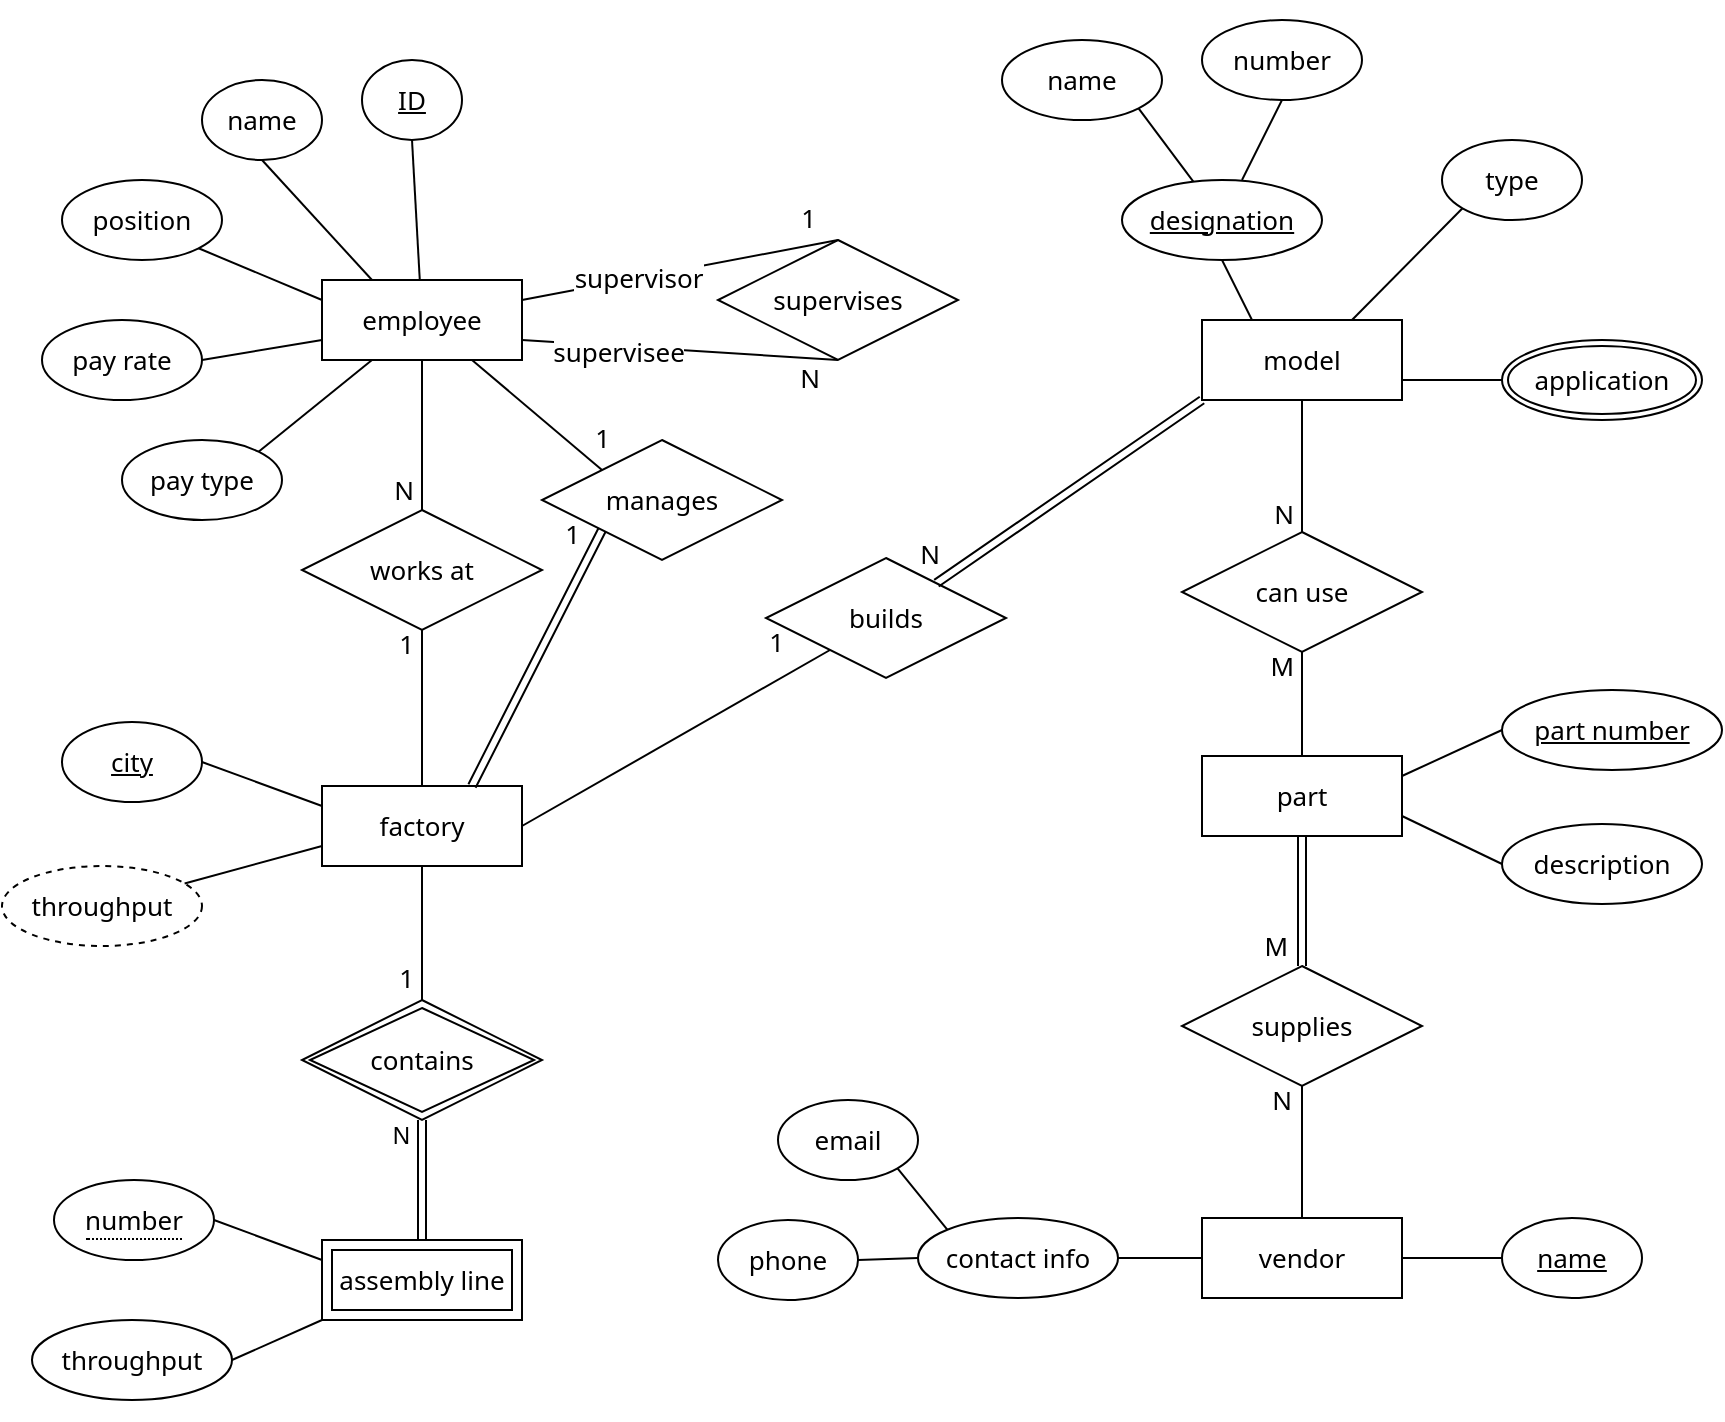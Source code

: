 <mxfile version="15.5.4" type="device"><diagram id="R2lEEEUBdFMjLlhIrx00" name="Page-1"><mxGraphModel dx="1422" dy="657" grid="1" gridSize="10" guides="1" tooltips="1" connect="1" arrows="1" fold="1" page="1" pageScale="1" pageWidth="850" pageHeight="1100" math="0" shadow="0" extFonts="Permanent Marker^https://fonts.googleapis.com/css?family=Permanent+Marker"><root><mxCell id="0"/><mxCell id="1" parent="0"/><mxCell id="ZgKFdhLjTGqCJ71-1xwb-3" value="" style="rounded=0;whiteSpace=wrap;html=1;fontFamily=Noto Sans;fontSource=https%3A%2F%2Ffonts.googleapis.com%2Fcss%3Ffamily%3DNoto%2BSans;strokeColor=none;fillColor=none;" vertex="1" parent="1"><mxGeometry x="665" y="30" width="30" height="20" as="geometry"/></mxCell><mxCell id="ZgKFdhLjTGqCJ71-1xwb-4" value="" style="rounded=0;whiteSpace=wrap;html=1;fontFamily=Noto Sans;fontSource=https%3A%2F%2Ffonts.googleapis.com%2Fcss%3Ffamily%3DNoto%2BSans;strokeColor=none;fillColor=none;" vertex="1" parent="1"><mxGeometry x="95" y="720" width="30" height="20" as="geometry"/></mxCell><mxCell id="fC1hcsIoNDYLjIuKjTgR-1" value="employee" style="whiteSpace=wrap;html=1;align=center;fontSize=13;fontFamily=Noto Sans;fontSource=https%3A%2F%2Ffonts.googleapis.com%2Fcss%3Ffamily%3DNoto%2BSans;" parent="1" vertex="1"><mxGeometry x="200" y="170" width="100" height="40" as="geometry"/></mxCell><mxCell id="fC1hcsIoNDYLjIuKjTgR-2" value="name" style="ellipse;whiteSpace=wrap;html=1;align=center;fontSize=13;fontFamily=Noto Sans;fontSource=https%3A%2F%2Ffonts.googleapis.com%2Fcss%3Ffamily%3DNoto%2BSans;" parent="1" vertex="1"><mxGeometry x="140" y="70" width="60" height="40" as="geometry"/></mxCell><mxCell id="fC1hcsIoNDYLjIuKjTgR-5" value="ID" style="ellipse;whiteSpace=wrap;html=1;align=center;fontStyle=4;fontSize=13;fontFamily=Noto Sans;fontSource=https%3A%2F%2Ffonts.googleapis.com%2Fcss%3Ffamily%3DNoto%2BSans;" parent="1" vertex="1"><mxGeometry x="220" y="60" width="50" height="40" as="geometry"/></mxCell><mxCell id="fC1hcsIoNDYLjIuKjTgR-8" value="" style="endArrow=none;html=1;rounded=0;exitX=0.5;exitY=1;exitDx=0;exitDy=0;fontSize=13;fontFamily=Noto Sans;fontSource=https%3A%2F%2Ffonts.googleapis.com%2Fcss%3Ffamily%3DNoto%2BSans;" parent="1" source="fC1hcsIoNDYLjIuKjTgR-5" target="fC1hcsIoNDYLjIuKjTgR-1" edge="1"><mxGeometry relative="1" as="geometry"><mxPoint x="340" y="300" as="sourcePoint"/><mxPoint x="500" y="300" as="targetPoint"/></mxGeometry></mxCell><mxCell id="fC1hcsIoNDYLjIuKjTgR-9" value="" style="endArrow=none;html=1;rounded=0;exitX=0.5;exitY=1;exitDx=0;exitDy=0;entryX=0.25;entryY=0;entryDx=0;entryDy=0;fontSize=13;fontFamily=Noto Sans;fontSource=https%3A%2F%2Ffonts.googleapis.com%2Fcss%3Ffamily%3DNoto%2BSans;" parent="1" source="fC1hcsIoNDYLjIuKjTgR-2" target="fC1hcsIoNDYLjIuKjTgR-1" edge="1"><mxGeometry relative="1" as="geometry"><mxPoint x="180" y="120" as="sourcePoint"/><mxPoint x="183.889" y="190" as="targetPoint"/></mxGeometry></mxCell><mxCell id="fC1hcsIoNDYLjIuKjTgR-12" value="position" style="ellipse;whiteSpace=wrap;html=1;align=center;fontSize=13;fontFamily=Noto Sans;fontSource=https%3A%2F%2Ffonts.googleapis.com%2Fcss%3Ffamily%3DNoto%2BSans;" parent="1" vertex="1"><mxGeometry x="70" y="120" width="80" height="40" as="geometry"/></mxCell><mxCell id="fC1hcsIoNDYLjIuKjTgR-13" value="" style="endArrow=none;html=1;rounded=0;exitX=1;exitY=1;exitDx=0;exitDy=0;entryX=0;entryY=0.25;entryDx=0;entryDy=0;fontSize=13;fontFamily=Noto Sans;fontSource=https%3A%2F%2Ffonts.googleapis.com%2Fcss%3Ffamily%3DNoto%2BSans;" parent="1" source="fC1hcsIoNDYLjIuKjTgR-12" target="fC1hcsIoNDYLjIuKjTgR-1" edge="1"><mxGeometry relative="1" as="geometry"><mxPoint x="180" y="130" as="sourcePoint"/><mxPoint x="235" y="180" as="targetPoint"/></mxGeometry></mxCell><mxCell id="fC1hcsIoNDYLjIuKjTgR-14" value="pay rate" style="ellipse;whiteSpace=wrap;html=1;align=center;fontSize=13;fontFamily=Noto Sans;fontSource=https%3A%2F%2Ffonts.googleapis.com%2Fcss%3Ffamily%3DNoto%2BSans;" parent="1" vertex="1"><mxGeometry x="60" y="190" width="80" height="40" as="geometry"/></mxCell><mxCell id="fC1hcsIoNDYLjIuKjTgR-17" value="" style="endArrow=none;html=1;rounded=0;exitX=1;exitY=0.5;exitDx=0;exitDy=0;entryX=0;entryY=0.75;entryDx=0;entryDy=0;fontSize=13;fontFamily=Noto Sans;fontSource=https%3A%2F%2Ffonts.googleapis.com%2Fcss%3Ffamily%3DNoto%2BSans;" parent="1" source="fC1hcsIoNDYLjIuKjTgR-14" target="fC1hcsIoNDYLjIuKjTgR-1" edge="1"><mxGeometry relative="1" as="geometry"><mxPoint x="148.284" y="164.142" as="sourcePoint"/><mxPoint x="210" y="190" as="targetPoint"/></mxGeometry></mxCell><mxCell id="fC1hcsIoNDYLjIuKjTgR-18" value="pay type" style="ellipse;whiteSpace=wrap;html=1;align=center;fontSize=13;fontFamily=Noto Sans;fontSource=https%3A%2F%2Ffonts.googleapis.com%2Fcss%3Ffamily%3DNoto%2BSans;" parent="1" vertex="1"><mxGeometry x="100" y="250" width="80" height="40" as="geometry"/></mxCell><mxCell id="fC1hcsIoNDYLjIuKjTgR-19" value="" style="endArrow=none;html=1;rounded=0;entryX=0.25;entryY=1;entryDx=0;entryDy=0;exitX=1;exitY=0;exitDx=0;exitDy=0;fontSize=13;fontFamily=Noto Sans;fontSource=https%3A%2F%2Ffonts.googleapis.com%2Fcss%3Ffamily%3DNoto%2BSans;" parent="1" source="fC1hcsIoNDYLjIuKjTgR-18" target="fC1hcsIoNDYLjIuKjTgR-1" edge="1"><mxGeometry relative="1" as="geometry"><mxPoint x="160" y="260" as="sourcePoint"/><mxPoint x="210" y="210" as="targetPoint"/></mxGeometry></mxCell><mxCell id="fC1hcsIoNDYLjIuKjTgR-20" value="works at" style="shape=rhombus;perimeter=rhombusPerimeter;whiteSpace=wrap;html=1;align=center;fontSize=13;fontFamily=Noto Sans;fontSource=https%3A%2F%2Ffonts.googleapis.com%2Fcss%3Ffamily%3DNoto%2BSans;" parent="1" vertex="1"><mxGeometry x="190" y="285" width="120" height="60" as="geometry"/></mxCell><mxCell id="fC1hcsIoNDYLjIuKjTgR-21" value="factory" style="whiteSpace=wrap;html=1;align=center;fontSize=13;fontFamily=Noto Sans;fontSource=https%3A%2F%2Ffonts.googleapis.com%2Fcss%3Ffamily%3DNoto%2BSans;" parent="1" vertex="1"><mxGeometry x="200" y="423" width="100" height="40" as="geometry"/></mxCell><mxCell id="fC1hcsIoNDYLjIuKjTgR-22" value="" style="endArrow=none;html=1;rounded=0;exitX=0.5;exitY=1;exitDx=0;exitDy=0;entryX=0.5;entryY=0;entryDx=0;entryDy=0;fontSize=13;fontFamily=Noto Sans;fontSource=https%3A%2F%2Ffonts.googleapis.com%2Fcss%3Ffamily%3DNoto%2BSans;" parent="1" source="fC1hcsIoNDYLjIuKjTgR-1" target="fC1hcsIoNDYLjIuKjTgR-20" edge="1"><mxGeometry relative="1" as="geometry"><mxPoint x="340" y="300" as="sourcePoint"/><mxPoint x="500" y="300" as="targetPoint"/></mxGeometry></mxCell><mxCell id="fC1hcsIoNDYLjIuKjTgR-23" value="N" style="resizable=0;html=1;align=right;verticalAlign=bottom;fontSize=13;fontFamily=Noto Sans;fontSource=https%3A%2F%2Ffonts.googleapis.com%2Fcss%3Ffamily%3DNoto%2BSans;" parent="fC1hcsIoNDYLjIuKjTgR-22" connectable="0" vertex="1"><mxGeometry x="1" relative="1" as="geometry"><mxPoint x="-4" as="offset"/></mxGeometry></mxCell><mxCell id="fC1hcsIoNDYLjIuKjTgR-24" value="" style="endArrow=none;html=1;rounded=0;exitX=0.5;exitY=0;exitDx=0;exitDy=0;fontSize=13;fontFamily=Noto Sans;fontSource=https%3A%2F%2Ffonts.googleapis.com%2Fcss%3Ffamily%3DNoto%2BSans;" parent="1" source="fC1hcsIoNDYLjIuKjTgR-21" target="fC1hcsIoNDYLjIuKjTgR-20" edge="1"><mxGeometry relative="1" as="geometry"><mxPoint x="340" y="300" as="sourcePoint"/><mxPoint x="250" y="380" as="targetPoint"/></mxGeometry></mxCell><mxCell id="fC1hcsIoNDYLjIuKjTgR-25" value="1" style="resizable=0;html=1;align=right;verticalAlign=bottom;rotation=0;fontSize=13;fontFamily=Noto Sans;fontSource=https%3A%2F%2Ffonts.googleapis.com%2Fcss%3Ffamily%3DNoto%2BSans;" parent="fC1hcsIoNDYLjIuKjTgR-24" connectable="0" vertex="1"><mxGeometry x="1" relative="1" as="geometry"><mxPoint x="-4" y="17" as="offset"/></mxGeometry></mxCell><mxCell id="fC1hcsIoNDYLjIuKjTgR-26" value="manages" style="shape=rhombus;perimeter=rhombusPerimeter;whiteSpace=wrap;html=1;align=center;fontSize=13;fontFamily=Noto Sans;fontSource=https%3A%2F%2Ffonts.googleapis.com%2Fcss%3Ffamily%3DNoto%2BSans;" parent="1" vertex="1"><mxGeometry x="310" y="250" width="120" height="60" as="geometry"/></mxCell><mxCell id="fC1hcsIoNDYLjIuKjTgR-29" value="" style="endArrow=none;html=1;rounded=0;exitX=0.75;exitY=1;exitDx=0;exitDy=0;entryX=0;entryY=0;entryDx=0;entryDy=0;fontSize=13;fontFamily=Noto Sans;fontSource=https%3A%2F%2Ffonts.googleapis.com%2Fcss%3Ffamily%3DNoto%2BSans;" parent="1" source="fC1hcsIoNDYLjIuKjTgR-1" target="fC1hcsIoNDYLjIuKjTgR-26" edge="1"><mxGeometry relative="1" as="geometry"><mxPoint x="340" y="310" as="sourcePoint"/><mxPoint x="500" y="310" as="targetPoint"/></mxGeometry></mxCell><mxCell id="fC1hcsIoNDYLjIuKjTgR-30" value="1" style="resizable=0;html=1;align=right;verticalAlign=bottom;fontSize=13;fontFamily=Noto Sans;fontSource=https%3A%2F%2Ffonts.googleapis.com%2Fcss%3Ffamily%3DNoto%2BSans;" parent="fC1hcsIoNDYLjIuKjTgR-29" connectable="0" vertex="1"><mxGeometry x="1" relative="1" as="geometry"><mxPoint x="5" y="-5" as="offset"/></mxGeometry></mxCell><mxCell id="fC1hcsIoNDYLjIuKjTgR-31" value="" style="shape=link;html=1;rounded=0;entryX=0;entryY=1;entryDx=0;entryDy=0;exitX=0.75;exitY=0;exitDx=0;exitDy=0;fontSize=13;fontFamily=Noto Sans;fontSource=https%3A%2F%2Ffonts.googleapis.com%2Fcss%3Ffamily%3DNoto%2BSans;" parent="1" source="fC1hcsIoNDYLjIuKjTgR-21" target="fC1hcsIoNDYLjIuKjTgR-26" edge="1"><mxGeometry relative="1" as="geometry"><mxPoint x="310" y="435" as="sourcePoint"/><mxPoint x="470" y="435" as="targetPoint"/></mxGeometry></mxCell><mxCell id="fC1hcsIoNDYLjIuKjTgR-32" value="1" style="resizable=0;html=1;align=right;verticalAlign=bottom;fontSize=13;fontFamily=Noto Sans;fontSource=https%3A%2F%2Ffonts.googleapis.com%2Fcss%3Ffamily%3DNoto%2BSans;" parent="fC1hcsIoNDYLjIuKjTgR-31" connectable="0" vertex="1"><mxGeometry x="1" relative="1" as="geometry"><mxPoint x="-10" y="12" as="offset"/></mxGeometry></mxCell><mxCell id="fC1hcsIoNDYLjIuKjTgR-33" value="city" style="ellipse;whiteSpace=wrap;html=1;align=center;fontStyle=4;fontSize=13;fontFamily=Noto Sans;fontSource=https%3A%2F%2Ffonts.googleapis.com%2Fcss%3Ffamily%3DNoto%2BSans;" parent="1" vertex="1"><mxGeometry x="70" y="391" width="70" height="40" as="geometry"/></mxCell><mxCell id="fC1hcsIoNDYLjIuKjTgR-34" value="" style="endArrow=none;html=1;rounded=0;entryX=0;entryY=0.25;entryDx=0;entryDy=0;exitX=1;exitY=0.5;exitDx=0;exitDy=0;fontSize=13;fontFamily=Noto Sans;fontSource=https%3A%2F%2Ffonts.googleapis.com%2Fcss%3Ffamily%3DNoto%2BSans;" parent="1" source="fC1hcsIoNDYLjIuKjTgR-33" target="fC1hcsIoNDYLjIuKjTgR-21" edge="1"><mxGeometry relative="1" as="geometry"><mxPoint x="123.284" y="505.858" as="sourcePoint"/><mxPoint x="180" y="460" as="targetPoint"/></mxGeometry></mxCell><mxCell id="fC1hcsIoNDYLjIuKjTgR-36" value="throughput" style="ellipse;whiteSpace=wrap;html=1;align=center;dashed=1;fontSize=13;fontFamily=Noto Sans;fontSource=https%3A%2F%2Ffonts.googleapis.com%2Fcss%3Ffamily%3DNoto%2BSans;" parent="1" vertex="1"><mxGeometry x="40" y="463" width="100" height="40" as="geometry"/></mxCell><mxCell id="fC1hcsIoNDYLjIuKjTgR-37" value="" style="endArrow=none;html=1;rounded=0;entryX=0;entryY=0.75;entryDx=0;entryDy=0;fontSize=13;fontFamily=Noto Sans;fontSource=https%3A%2F%2Ffonts.googleapis.com%2Fcss%3Ffamily%3DNoto%2BSans;" parent="1" source="fC1hcsIoNDYLjIuKjTgR-36" target="fC1hcsIoNDYLjIuKjTgR-21" edge="1"><mxGeometry relative="1" as="geometry"><mxPoint x="150" y="433" as="sourcePoint"/><mxPoint x="210" y="455" as="targetPoint"/></mxGeometry></mxCell><mxCell id="fC1hcsIoNDYLjIuKjTgR-38" value="contains" style="shape=rhombus;double=1;perimeter=rhombusPerimeter;whiteSpace=wrap;html=1;align=center;fontSize=13;fontFamily=Noto Sans;fontSource=https%3A%2F%2Ffonts.googleapis.com%2Fcss%3Ffamily%3DNoto%2BSans;" parent="1" vertex="1"><mxGeometry x="190" y="530" width="120" height="60" as="geometry"/></mxCell><mxCell id="fC1hcsIoNDYLjIuKjTgR-39" value="assembly line" style="shape=ext;margin=3;double=1;whiteSpace=wrap;html=1;align=center;fontSize=13;fontFamily=Noto Sans;fontSource=https%3A%2F%2Ffonts.googleapis.com%2Fcss%3Ffamily%3DNoto%2BSans;" parent="1" vertex="1"><mxGeometry x="200" y="650" width="100" height="40" as="geometry"/></mxCell><mxCell id="fC1hcsIoNDYLjIuKjTgR-40" value="" style="endArrow=none;html=1;rounded=0;exitX=0.5;exitY=1;exitDx=0;exitDy=0;entryX=0.5;entryY=0;entryDx=0;entryDy=0;fontSize=13;fontFamily=Noto Sans;fontSource=https%3A%2F%2Ffonts.googleapis.com%2Fcss%3Ffamily%3DNoto%2BSans;" parent="1" source="fC1hcsIoNDYLjIuKjTgR-21" target="fC1hcsIoNDYLjIuKjTgR-38" edge="1"><mxGeometry relative="1" as="geometry"><mxPoint x="260" y="433" as="sourcePoint"/><mxPoint x="260" y="355" as="targetPoint"/></mxGeometry></mxCell><mxCell id="fC1hcsIoNDYLjIuKjTgR-41" value="1" style="resizable=0;html=1;align=right;verticalAlign=bottom;rotation=0;fontSize=13;fontFamily=Noto Sans;fontSource=https%3A%2F%2Ffonts.googleapis.com%2Fcss%3Ffamily%3DNoto%2BSans;" parent="fC1hcsIoNDYLjIuKjTgR-40" connectable="0" vertex="1"><mxGeometry x="1" relative="1" as="geometry"><mxPoint x="-4" y="-1" as="offset"/></mxGeometry></mxCell><mxCell id="fC1hcsIoNDYLjIuKjTgR-44" value="&lt;span style=&quot;border-bottom: 1px dotted; font-size: 13px;&quot;&gt;number&lt;/span&gt;" style="ellipse;whiteSpace=wrap;html=1;align=center;fontSize=13;fontFamily=Noto Sans;fontSource=https%3A%2F%2Ffonts.googleapis.com%2Fcss%3Ffamily%3DNoto%2BSans;" parent="1" vertex="1"><mxGeometry x="66" y="620" width="80" height="40" as="geometry"/></mxCell><mxCell id="fC1hcsIoNDYLjIuKjTgR-45" value="throughput" style="ellipse;whiteSpace=wrap;html=1;align=center;fontSize=13;fontFamily=Noto Sans;fontSource=https%3A%2F%2Ffonts.googleapis.com%2Fcss%3Ffamily%3DNoto%2BSans;" parent="1" vertex="1"><mxGeometry x="55" y="690" width="100" height="40" as="geometry"/></mxCell><mxCell id="fC1hcsIoNDYLjIuKjTgR-46" value="" style="endArrow=none;html=1;rounded=0;entryX=0;entryY=1;entryDx=0;entryDy=0;exitX=1;exitY=0.5;exitDx=0;exitDy=0;fontSize=13;fontFamily=Noto Sans;fontSource=https%3A%2F%2Ffonts.googleapis.com%2Fcss%3Ffamily%3DNoto%2BSans;" parent="1" source="fC1hcsIoNDYLjIuKjTgR-45" target="fC1hcsIoNDYLjIuKjTgR-39" edge="1"><mxGeometry relative="1" as="geometry"><mxPoint x="190.001" y="748.733" as="sourcePoint"/><mxPoint x="258.69" y="730" as="targetPoint"/></mxGeometry></mxCell><mxCell id="fC1hcsIoNDYLjIuKjTgR-47" value="" style="endArrow=none;html=1;rounded=0;entryX=0;entryY=0.25;entryDx=0;entryDy=0;exitX=1;exitY=0.5;exitDx=0;exitDy=0;fontSize=13;fontFamily=Noto Sans;fontSource=https%3A%2F%2Ffonts.googleapis.com%2Fcss%3Ffamily%3DNoto%2BSans;" parent="1" source="fC1hcsIoNDYLjIuKjTgR-44" target="fC1hcsIoNDYLjIuKjTgR-39" edge="1"><mxGeometry relative="1" as="geometry"><mxPoint x="151.311" y="620.003" as="sourcePoint"/><mxPoint x="220" y="601.27" as="targetPoint"/></mxGeometry></mxCell><mxCell id="fC1hcsIoNDYLjIuKjTgR-48" value="model" style="whiteSpace=wrap;html=1;align=center;fontSize=13;fontFamily=Noto Sans;fontSource=https%3A%2F%2Ffonts.googleapis.com%2Fcss%3Ffamily%3DNoto%2BSans;" parent="1" vertex="1"><mxGeometry x="640" y="190" width="100" height="40" as="geometry"/></mxCell><mxCell id="fC1hcsIoNDYLjIuKjTgR-49" value="designation" style="ellipse;whiteSpace=wrap;html=1;align=center;fontStyle=4;fontSize=13;fontFamily=Noto Sans;fontSource=https%3A%2F%2Ffonts.googleapis.com%2Fcss%3Ffamily%3DNoto%2BSans;" parent="1" vertex="1"><mxGeometry x="600" y="120" width="100" height="40" as="geometry"/></mxCell><mxCell id="fC1hcsIoNDYLjIuKjTgR-50" value="name" style="ellipse;whiteSpace=wrap;html=1;align=center;fontSize=13;fontFamily=Noto Sans;fontSource=https%3A%2F%2Ffonts.googleapis.com%2Fcss%3Ffamily%3DNoto%2BSans;" parent="1" vertex="1"><mxGeometry x="540" y="50" width="80" height="40" as="geometry"/></mxCell><mxCell id="fC1hcsIoNDYLjIuKjTgR-51" value="number" style="ellipse;whiteSpace=wrap;html=1;align=center;fontSize=13;fontFamily=Noto Sans;fontSource=https%3A%2F%2Ffonts.googleapis.com%2Fcss%3Ffamily%3DNoto%2BSans;" parent="1" vertex="1"><mxGeometry x="640" y="40" width="80" height="40" as="geometry"/></mxCell><mxCell id="fC1hcsIoNDYLjIuKjTgR-52" value="" style="endArrow=none;html=1;rounded=0;exitX=1;exitY=1;exitDx=0;exitDy=0;fontSize=13;fontFamily=Noto Sans;fontSource=https%3A%2F%2Ffonts.googleapis.com%2Fcss%3Ffamily%3DNoto%2BSans;" parent="1" source="fC1hcsIoNDYLjIuKjTgR-50" target="fC1hcsIoNDYLjIuKjTgR-49" edge="1"><mxGeometry relative="1" as="geometry"><mxPoint x="578.06" y="130" as="sourcePoint"/><mxPoint x="581.949" y="200" as="targetPoint"/></mxGeometry></mxCell><mxCell id="fC1hcsIoNDYLjIuKjTgR-53" value="" style="endArrow=none;html=1;rounded=0;exitX=0.5;exitY=1;exitDx=0;exitDy=0;fontSize=13;fontFamily=Noto Sans;fontSource=https%3A%2F%2Ffonts.googleapis.com%2Fcss%3Ffamily%3DNoto%2BSans;" parent="1" source="fC1hcsIoNDYLjIuKjTgR-51" edge="1"><mxGeometry relative="1" as="geometry"><mxPoint x="740" y="100" as="sourcePoint"/><mxPoint x="660" y="120" as="targetPoint"/></mxGeometry></mxCell><mxCell id="fC1hcsIoNDYLjIuKjTgR-55" value="type" style="ellipse;whiteSpace=wrap;html=1;align=center;fontSize=13;fontFamily=Noto Sans;fontSource=https%3A%2F%2Ffonts.googleapis.com%2Fcss%3Ffamily%3DNoto%2BSans;" parent="1" vertex="1"><mxGeometry x="760" y="100" width="70" height="40" as="geometry"/></mxCell><mxCell id="fC1hcsIoNDYLjIuKjTgR-56" value="" style="endArrow=none;html=1;rounded=0;exitX=0.5;exitY=1;exitDx=0;exitDy=0;entryX=0.25;entryY=0;entryDx=0;entryDy=0;fontSize=13;fontFamily=Noto Sans;fontSource=https%3A%2F%2Ffonts.googleapis.com%2Fcss%3Ffamily%3DNoto%2BSans;" parent="1" source="fC1hcsIoNDYLjIuKjTgR-49" target="fC1hcsIoNDYLjIuKjTgR-48" edge="1"><mxGeometry relative="1" as="geometry"><mxPoint x="740" y="120" as="sourcePoint"/><mxPoint x="720" y="160" as="targetPoint"/></mxGeometry></mxCell><mxCell id="fC1hcsIoNDYLjIuKjTgR-57" value="" style="endArrow=none;html=1;rounded=0;exitX=0;exitY=1;exitDx=0;exitDy=0;entryX=0.75;entryY=0;entryDx=0;entryDy=0;fontSize=13;fontFamily=Noto Sans;fontSource=https%3A%2F%2Ffonts.googleapis.com%2Fcss%3Ffamily%3DNoto%2BSans;" parent="1" source="fC1hcsIoNDYLjIuKjTgR-55" target="fC1hcsIoNDYLjIuKjTgR-48" edge="1"><mxGeometry relative="1" as="geometry"><mxPoint x="700" y="100" as="sourcePoint"/><mxPoint x="680" y="140" as="targetPoint"/></mxGeometry></mxCell><mxCell id="fC1hcsIoNDYLjIuKjTgR-58" value="application" style="ellipse;shape=doubleEllipse;margin=3;whiteSpace=wrap;html=1;align=center;fontSize=13;fontFamily=Noto Sans;fontSource=https%3A%2F%2Ffonts.googleapis.com%2Fcss%3Ffamily%3DNoto%2BSans;" parent="1" vertex="1"><mxGeometry x="790" y="200" width="100" height="40" as="geometry"/></mxCell><mxCell id="fC1hcsIoNDYLjIuKjTgR-59" value="" style="endArrow=none;html=1;rounded=0;exitX=0;exitY=0.5;exitDx=0;exitDy=0;entryX=1;entryY=0.75;entryDx=0;entryDy=0;fontSize=13;fontFamily=Noto Sans;fontSource=https%3A%2F%2Ffonts.googleapis.com%2Fcss%3Ffamily%3DNoto%2BSans;" parent="1" source="fC1hcsIoNDYLjIuKjTgR-58" target="fC1hcsIoNDYLjIuKjTgR-48" edge="1"><mxGeometry relative="1" as="geometry"><mxPoint x="690" y="90" as="sourcePoint"/><mxPoint x="670" y="130" as="targetPoint"/></mxGeometry></mxCell><mxCell id="fC1hcsIoNDYLjIuKjTgR-60" value="builds" style="shape=rhombus;perimeter=rhombusPerimeter;whiteSpace=wrap;html=1;align=center;fontSize=13;fontFamily=Noto Sans;fontSource=https%3A%2F%2Ffonts.googleapis.com%2Fcss%3Ffamily%3DNoto%2BSans;" parent="1" vertex="1"><mxGeometry x="422" y="309" width="120" height="60" as="geometry"/></mxCell><mxCell id="fC1hcsIoNDYLjIuKjTgR-61" value="" style="endArrow=none;html=1;rounded=0;exitX=1;exitY=0.5;exitDx=0;exitDy=0;fontSize=13;fontFamily=Noto Sans;fontSource=https%3A%2F%2Ffonts.googleapis.com%2Fcss%3Ffamily%3DNoto%2BSans;" parent="1" source="fC1hcsIoNDYLjIuKjTgR-21" target="fC1hcsIoNDYLjIuKjTgR-60" edge="1"><mxGeometry relative="1" as="geometry"><mxPoint x="370" y="442.5" as="sourcePoint"/><mxPoint x="530" y="442.5" as="targetPoint"/></mxGeometry></mxCell><mxCell id="fC1hcsIoNDYLjIuKjTgR-62" value="1" style="resizable=0;html=1;align=right;verticalAlign=bottom;fontSize=13;fontFamily=Noto Sans;fontSource=https%3A%2F%2Ffonts.googleapis.com%2Fcss%3Ffamily%3DNoto%2BSans;" parent="fC1hcsIoNDYLjIuKjTgR-61" connectable="0" vertex="1"><mxGeometry x="1" relative="1" as="geometry"><mxPoint x="-23" y="7" as="offset"/></mxGeometry></mxCell><mxCell id="fC1hcsIoNDYLjIuKjTgR-63" value="" style="shape=link;html=1;rounded=0;exitX=0;exitY=1;exitDx=0;exitDy=0;fontSize=13;fontFamily=Noto Sans;fontSource=https%3A%2F%2Ffonts.googleapis.com%2Fcss%3Ffamily%3DNoto%2BSans;" parent="1" source="fC1hcsIoNDYLjIuKjTgR-48" target="fC1hcsIoNDYLjIuKjTgR-60" edge="1"><mxGeometry relative="1" as="geometry"><mxPoint x="520" y="300" as="sourcePoint"/><mxPoint x="680" y="300" as="targetPoint"/></mxGeometry></mxCell><mxCell id="fC1hcsIoNDYLjIuKjTgR-64" value="N" style="resizable=0;html=1;align=right;verticalAlign=bottom;fontSize=13;fontFamily=Noto Sans;fontSource=https%3A%2F%2Ffonts.googleapis.com%2Fcss%3Ffamily%3DNoto%2BSans;" parent="fC1hcsIoNDYLjIuKjTgR-63" connectable="0" vertex="1"><mxGeometry x="1" relative="1" as="geometry"><mxPoint x="2" y="-4" as="offset"/></mxGeometry></mxCell><mxCell id="fC1hcsIoNDYLjIuKjTgR-65" value="part" style="whiteSpace=wrap;html=1;align=center;fontSize=13;fontFamily=Noto Sans;fontSource=https%3A%2F%2Ffonts.googleapis.com%2Fcss%3Ffamily%3DNoto%2BSans;" parent="1" vertex="1"><mxGeometry x="640" y="408" width="100" height="40" as="geometry"/></mxCell><mxCell id="fC1hcsIoNDYLjIuKjTgR-66" value="supplies" style="shape=rhombus;perimeter=rhombusPerimeter;whiteSpace=wrap;html=1;align=center;fontSize=13;fontFamily=Noto Sans;fontSource=https%3A%2F%2Ffonts.googleapis.com%2Fcss%3Ffamily%3DNoto%2BSans;" parent="1" vertex="1"><mxGeometry x="630" y="513" width="120" height="60" as="geometry"/></mxCell><mxCell id="fC1hcsIoNDYLjIuKjTgR-67" value="vendor" style="whiteSpace=wrap;html=1;align=center;fontSize=13;fontFamily=Noto Sans;fontSource=https%3A%2F%2Ffonts.googleapis.com%2Fcss%3Ffamily%3DNoto%2BSans;" parent="1" vertex="1"><mxGeometry x="640" y="639" width="100" height="40" as="geometry"/></mxCell><mxCell id="fC1hcsIoNDYLjIuKjTgR-68" value="" style="endArrow=none;html=1;rounded=0;exitX=0.5;exitY=1;exitDx=0;exitDy=0;fontSize=13;fontFamily=Noto Sans;fontSource=https%3A%2F%2Ffonts.googleapis.com%2Fcss%3Ffamily%3DNoto%2BSans;" parent="1" source="fC1hcsIoNDYLjIuKjTgR-48" target="fC1hcsIoNDYLjIuKjTgR-70" edge="1"><mxGeometry relative="1" as="geometry"><mxPoint x="640" y="304" as="sourcePoint"/><mxPoint x="800" y="304" as="targetPoint"/></mxGeometry></mxCell><mxCell id="fC1hcsIoNDYLjIuKjTgR-69" value="N" style="resizable=0;html=1;align=right;verticalAlign=bottom;fontSize=13;fontFamily=Noto Sans;fontSource=https%3A%2F%2Ffonts.googleapis.com%2Fcss%3Ffamily%3DNoto%2BSans;" parent="fC1hcsIoNDYLjIuKjTgR-68" connectable="0" vertex="1"><mxGeometry x="1" relative="1" as="geometry"><mxPoint x="-4" y="1" as="offset"/></mxGeometry></mxCell><mxCell id="fC1hcsIoNDYLjIuKjTgR-70" value="can use" style="shape=rhombus;perimeter=rhombusPerimeter;whiteSpace=wrap;html=1;align=center;fontSize=13;fontFamily=Noto Sans;fontSource=https%3A%2F%2Ffonts.googleapis.com%2Fcss%3Ffamily%3DNoto%2BSans;" parent="1" vertex="1"><mxGeometry x="630" y="296" width="120" height="60" as="geometry"/></mxCell><mxCell id="fC1hcsIoNDYLjIuKjTgR-71" value="" style="endArrow=none;html=1;rounded=0;entryX=0.5;entryY=1;entryDx=0;entryDy=0;exitX=0.5;exitY=0;exitDx=0;exitDy=0;fontSize=13;fontFamily=Noto Sans;fontSource=https%3A%2F%2Ffonts.googleapis.com%2Fcss%3Ffamily%3DNoto%2BSans;" parent="1" source="fC1hcsIoNDYLjIuKjTgR-65" target="fC1hcsIoNDYLjIuKjTgR-70" edge="1"><mxGeometry relative="1" as="geometry"><mxPoint x="340" y="470" as="sourcePoint"/><mxPoint x="500" y="470" as="targetPoint"/></mxGeometry></mxCell><mxCell id="fC1hcsIoNDYLjIuKjTgR-72" value="M" style="resizable=0;html=1;align=right;verticalAlign=bottom;fontSize=13;fontFamily=Noto Sans;fontSource=https%3A%2F%2Ffonts.googleapis.com%2Fcss%3Ffamily%3DNoto%2BSans;" parent="fC1hcsIoNDYLjIuKjTgR-71" connectable="0" vertex="1"><mxGeometry x="1" relative="1" as="geometry"><mxPoint x="-4" y="17" as="offset"/></mxGeometry></mxCell><mxCell id="fC1hcsIoNDYLjIuKjTgR-73" value="part number" style="ellipse;whiteSpace=wrap;html=1;align=center;fontStyle=4;fontSize=13;fontFamily=Noto Sans;fontSource=https%3A%2F%2Ffonts.googleapis.com%2Fcss%3Ffamily%3DNoto%2BSans;" parent="1" vertex="1"><mxGeometry x="790" y="375" width="110" height="40" as="geometry"/></mxCell><mxCell id="fC1hcsIoNDYLjIuKjTgR-74" value="description" style="ellipse;whiteSpace=wrap;html=1;align=center;fontSize=13;fontFamily=Noto Sans;fontSource=https%3A%2F%2Ffonts.googleapis.com%2Fcss%3Ffamily%3DNoto%2BSans;" parent="1" vertex="1"><mxGeometry x="790" y="442" width="100" height="40" as="geometry"/></mxCell><mxCell id="fC1hcsIoNDYLjIuKjTgR-75" value="" style="endArrow=none;html=1;rounded=0;entryX=0;entryY=0.5;entryDx=0;entryDy=0;exitX=1;exitY=0.25;exitDx=0;exitDy=0;fontSize=13;fontFamily=Noto Sans;fontSource=https%3A%2F%2Ffonts.googleapis.com%2Fcss%3Ffamily%3DNoto%2BSans;" parent="1" source="fC1hcsIoNDYLjIuKjTgR-65" target="fC1hcsIoNDYLjIuKjTgR-73" edge="1"><mxGeometry relative="1" as="geometry"><mxPoint x="720.004" y="505.928" as="sourcePoint"/><mxPoint x="776.72" y="460.07" as="targetPoint"/></mxGeometry></mxCell><mxCell id="fC1hcsIoNDYLjIuKjTgR-76" value="" style="endArrow=none;html=1;rounded=0;entryX=0;entryY=0.5;entryDx=0;entryDy=0;exitX=1;exitY=0.75;exitDx=0;exitDy=0;fontSize=13;fontFamily=Noto Sans;fontSource=https%3A%2F%2Ffonts.googleapis.com%2Fcss%3Ffamily%3DNoto%2BSans;" parent="1" source="fC1hcsIoNDYLjIuKjTgR-65" target="fC1hcsIoNDYLjIuKjTgR-74" edge="1"><mxGeometry relative="1" as="geometry"><mxPoint x="733.284" y="495.858" as="sourcePoint"/><mxPoint x="790" y="450" as="targetPoint"/></mxGeometry></mxCell><mxCell id="fC1hcsIoNDYLjIuKjTgR-77" value="" style="endArrow=none;html=1;rounded=0;exitX=0.5;exitY=0;exitDx=0;exitDy=0;entryX=0.5;entryY=1;entryDx=0;entryDy=0;fontSize=13;fontFamily=Noto Sans;fontSource=https%3A%2F%2Ffonts.googleapis.com%2Fcss%3Ffamily%3DNoto%2BSans;" parent="1" source="fC1hcsIoNDYLjIuKjTgR-67" target="fC1hcsIoNDYLjIuKjTgR-66" edge="1"><mxGeometry relative="1" as="geometry"><mxPoint x="830" y="554" as="sourcePoint"/><mxPoint x="830" y="620" as="targetPoint"/></mxGeometry></mxCell><mxCell id="fC1hcsIoNDYLjIuKjTgR-78" value="N" style="resizable=0;html=1;align=right;verticalAlign=bottom;fontSize=13;fontFamily=Noto Sans;fontSource=https%3A%2F%2Ffonts.googleapis.com%2Fcss%3Ffamily%3DNoto%2BSans;" parent="fC1hcsIoNDYLjIuKjTgR-77" connectable="0" vertex="1"><mxGeometry x="1" relative="1" as="geometry"><mxPoint x="-5" y="17" as="offset"/></mxGeometry></mxCell><mxCell id="fC1hcsIoNDYLjIuKjTgR-79" value="" style="shape=link;html=1;rounded=0;exitX=0.5;exitY=1;exitDx=0;exitDy=0;fontSize=13;fontFamily=Noto Sans;fontSource=https%3A%2F%2Ffonts.googleapis.com%2Fcss%3Ffamily%3DNoto%2BSans;" parent="1" source="fC1hcsIoNDYLjIuKjTgR-65" target="fC1hcsIoNDYLjIuKjTgR-66" edge="1"><mxGeometry relative="1" as="geometry"><mxPoint x="740" y="520" as="sourcePoint"/><mxPoint x="690" y="510" as="targetPoint"/></mxGeometry></mxCell><mxCell id="fC1hcsIoNDYLjIuKjTgR-80" value="M" style="resizable=0;html=1;align=right;verticalAlign=bottom;fontSize=13;fontFamily=Noto Sans;fontSource=https%3A%2F%2Ffonts.googleapis.com%2Fcss%3Ffamily%3DNoto%2BSans;" parent="fC1hcsIoNDYLjIuKjTgR-79" connectable="0" vertex="1"><mxGeometry x="1" relative="1" as="geometry"><mxPoint x="-7" as="offset"/></mxGeometry></mxCell><mxCell id="fC1hcsIoNDYLjIuKjTgR-81" value="name" style="ellipse;whiteSpace=wrap;html=1;align=center;fontStyle=4;fontSize=13;fontFamily=Noto Sans;fontSource=https%3A%2F%2Ffonts.googleapis.com%2Fcss%3Ffamily%3DNoto%2BSans;" parent="1" vertex="1"><mxGeometry x="790" y="639" width="70" height="40" as="geometry"/></mxCell><mxCell id="fC1hcsIoNDYLjIuKjTgR-82" value="contact info" style="ellipse;whiteSpace=wrap;html=1;align=center;fontSize=13;fontFamily=Noto Sans;fontSource=https%3A%2F%2Ffonts.googleapis.com%2Fcss%3Ffamily%3DNoto%2BSans;" parent="1" vertex="1"><mxGeometry x="498" y="639" width="100" height="40" as="geometry"/></mxCell><mxCell id="fC1hcsIoNDYLjIuKjTgR-83" value="" style="endArrow=none;html=1;rounded=0;entryX=0;entryY=0.5;entryDx=0;entryDy=0;exitX=1;exitY=0.5;exitDx=0;exitDy=0;fontSize=13;fontFamily=Noto Sans;fontSource=https%3A%2F%2Ffonts.googleapis.com%2Fcss%3Ffamily%3DNoto%2BSans;" parent="1" source="fC1hcsIoNDYLjIuKjTgR-67" target="fC1hcsIoNDYLjIuKjTgR-81" edge="1"><mxGeometry relative="1" as="geometry"><mxPoint x="770" y="573" as="sourcePoint"/><mxPoint x="820" y="597" as="targetPoint"/></mxGeometry></mxCell><mxCell id="fC1hcsIoNDYLjIuKjTgR-84" value="" style="endArrow=none;html=1;rounded=0;exitX=1;exitY=0.5;exitDx=0;exitDy=0;entryX=0;entryY=0.5;entryDx=0;entryDy=0;fontSize=13;fontFamily=Noto Sans;fontSource=https%3A%2F%2Ffonts.googleapis.com%2Fcss%3Ffamily%3DNoto%2BSans;" parent="1" source="fC1hcsIoNDYLjIuKjTgR-82" target="fC1hcsIoNDYLjIuKjTgR-67" edge="1"><mxGeometry relative="1" as="geometry"><mxPoint x="598" y="658.5" as="sourcePoint"/><mxPoint x="630" y="659" as="targetPoint"/></mxGeometry></mxCell><mxCell id="fC1hcsIoNDYLjIuKjTgR-86" value="email" style="ellipse;whiteSpace=wrap;html=1;align=center;fontSize=13;fontFamily=Noto Sans;fontSource=https%3A%2F%2Ffonts.googleapis.com%2Fcss%3Ffamily%3DNoto%2BSans;" parent="1" vertex="1"><mxGeometry x="428" y="580" width="70" height="40" as="geometry"/></mxCell><mxCell id="fC1hcsIoNDYLjIuKjTgR-87" value="phone" style="ellipse;whiteSpace=wrap;html=1;align=center;fontSize=13;fontFamily=Noto Sans;fontSource=https%3A%2F%2Ffonts.googleapis.com%2Fcss%3Ffamily%3DNoto%2BSans;" parent="1" vertex="1"><mxGeometry x="398" y="640" width="70" height="40" as="geometry"/></mxCell><mxCell id="fC1hcsIoNDYLjIuKjTgR-88" value="" style="endArrow=none;html=1;rounded=0;entryX=0;entryY=0;entryDx=0;entryDy=0;exitX=1;exitY=1;exitDx=0;exitDy=0;fontSize=13;fontFamily=Noto Sans;fontSource=https%3A%2F%2Ffonts.googleapis.com%2Fcss%3Ffamily%3DNoto%2BSans;" parent="1" source="fC1hcsIoNDYLjIuKjTgR-86" target="fC1hcsIoNDYLjIuKjTgR-82" edge="1"><mxGeometry relative="1" as="geometry"><mxPoint x="503" y="550" as="sourcePoint"/><mxPoint x="553" y="574" as="targetPoint"/></mxGeometry></mxCell><mxCell id="fC1hcsIoNDYLjIuKjTgR-89" value="" style="endArrow=none;html=1;rounded=0;entryX=1;entryY=0.5;entryDx=0;entryDy=0;exitX=0;exitY=0.5;exitDx=0;exitDy=0;fontSize=13;fontFamily=Noto Sans;fontSource=https%3A%2F%2Ffonts.googleapis.com%2Fcss%3Ffamily%3DNoto%2BSans;" parent="1" source="fC1hcsIoNDYLjIuKjTgR-82" target="fC1hcsIoNDYLjIuKjTgR-87" edge="1"><mxGeometry relative="1" as="geometry"><mxPoint x="513" y="560" as="sourcePoint"/><mxPoint x="563" y="584" as="targetPoint"/></mxGeometry></mxCell><mxCell id="fC1hcsIoNDYLjIuKjTgR-91" value="supervises" style="shape=rhombus;perimeter=rhombusPerimeter;whiteSpace=wrap;html=1;align=center;fontSize=13;fontFamily=Noto Sans;fontSource=https%3A%2F%2Ffonts.googleapis.com%2Fcss%3Ffamily%3DNoto%2BSans;" parent="1" vertex="1"><mxGeometry x="398" y="150" width="120" height="60" as="geometry"/></mxCell><mxCell id="fC1hcsIoNDYLjIuKjTgR-94" value="" style="endArrow=none;html=1;rounded=0;exitX=1;exitY=0.25;exitDx=0;exitDy=0;fontSize=13;entryX=0.5;entryY=0;entryDx=0;entryDy=0;fontFamily=Noto Sans;fontSource=https%3A%2F%2Ffonts.googleapis.com%2Fcss%3Ffamily%3DNoto%2BSans;" parent="1" source="fC1hcsIoNDYLjIuKjTgR-1" target="fC1hcsIoNDYLjIuKjTgR-91" edge="1"><mxGeometry relative="1" as="geometry"><mxPoint x="350" y="190" as="sourcePoint"/><mxPoint x="350" y="112" as="targetPoint"/></mxGeometry></mxCell><mxCell id="fC1hcsIoNDYLjIuKjTgR-95" value="1" style="resizable=0;html=1;align=right;verticalAlign=bottom;rotation=0;fontSize=13;fontFamily=Noto Sans;fontSource=https%3A%2F%2Ffonts.googleapis.com%2Fcss%3Ffamily%3DNoto%2BSans;" parent="fC1hcsIoNDYLjIuKjTgR-94" connectable="0" vertex="1"><mxGeometry x="1" relative="1" as="geometry"><mxPoint x="-11" as="offset"/></mxGeometry></mxCell><mxCell id="fC1hcsIoNDYLjIuKjTgR-98" value="supervisor" style="edgeLabel;html=1;align=center;verticalAlign=middle;resizable=0;points=[];fontSize=13;fontFamily=Noto Sans;fontSource=https%3A%2F%2Ffonts.googleapis.com%2Fcss%3Ffamily%3DNoto%2BSans;" parent="fC1hcsIoNDYLjIuKjTgR-94" vertex="1" connectable="0"><mxGeometry x="-0.264" relative="1" as="geometry"><mxPoint as="offset"/></mxGeometry></mxCell><mxCell id="fC1hcsIoNDYLjIuKjTgR-96" value="" style="endArrow=none;html=1;rounded=0;exitX=1;exitY=0.75;exitDx=0;exitDy=0;entryX=0.5;entryY=1;entryDx=0;entryDy=0;fontSize=13;fontFamily=Noto Sans;fontSource=https%3A%2F%2Ffonts.googleapis.com%2Fcss%3Ffamily%3DNoto%2BSans;" parent="1" source="fC1hcsIoNDYLjIuKjTgR-1" target="fC1hcsIoNDYLjIuKjTgR-91" edge="1"><mxGeometry relative="1" as="geometry"><mxPoint x="350" y="200" as="sourcePoint"/><mxPoint x="350" y="275" as="targetPoint"/></mxGeometry></mxCell><mxCell id="fC1hcsIoNDYLjIuKjTgR-97" value="N" style="resizable=0;html=1;align=right;verticalAlign=bottom;fontSize=13;fontFamily=Noto Sans;fontSource=https%3A%2F%2Ffonts.googleapis.com%2Fcss%3Ffamily%3DNoto%2BSans;" parent="fC1hcsIoNDYLjIuKjTgR-96" connectable="0" vertex="1"><mxGeometry x="1" relative="1" as="geometry"><mxPoint x="-9" y="19" as="offset"/></mxGeometry></mxCell><mxCell id="fC1hcsIoNDYLjIuKjTgR-99" value="supervisee" style="edgeLabel;html=1;align=center;verticalAlign=middle;resizable=0;points=[];fontSize=13;fontFamily=Noto Sans;fontSource=https%3A%2F%2Ffonts.googleapis.com%2Fcss%3Ffamily%3DNoto%2BSans;" parent="fC1hcsIoNDYLjIuKjTgR-96" vertex="1" connectable="0"><mxGeometry x="-0.39" y="-3" relative="1" as="geometry"><mxPoint as="offset"/></mxGeometry></mxCell><mxCell id="ZgKFdhLjTGqCJ71-1xwb-1" value="" style="shape=link;html=1;rounded=0;entryX=0.5;entryY=1;entryDx=0;entryDy=0;" edge="1" parent="1" source="fC1hcsIoNDYLjIuKjTgR-39" target="fC1hcsIoNDYLjIuKjTgR-38"><mxGeometry relative="1" as="geometry"><mxPoint x="190" y="770" as="sourcePoint"/><mxPoint x="350" y="770" as="targetPoint"/></mxGeometry></mxCell><mxCell id="ZgKFdhLjTGqCJ71-1xwb-2" value="N" style="resizable=0;html=1;align=right;verticalAlign=bottom;" connectable="0" vertex="1" parent="ZgKFdhLjTGqCJ71-1xwb-1"><mxGeometry x="1" relative="1" as="geometry"><mxPoint x="-6" y="16" as="offset"/></mxGeometry></mxCell></root></mxGraphModel></diagram></mxfile>